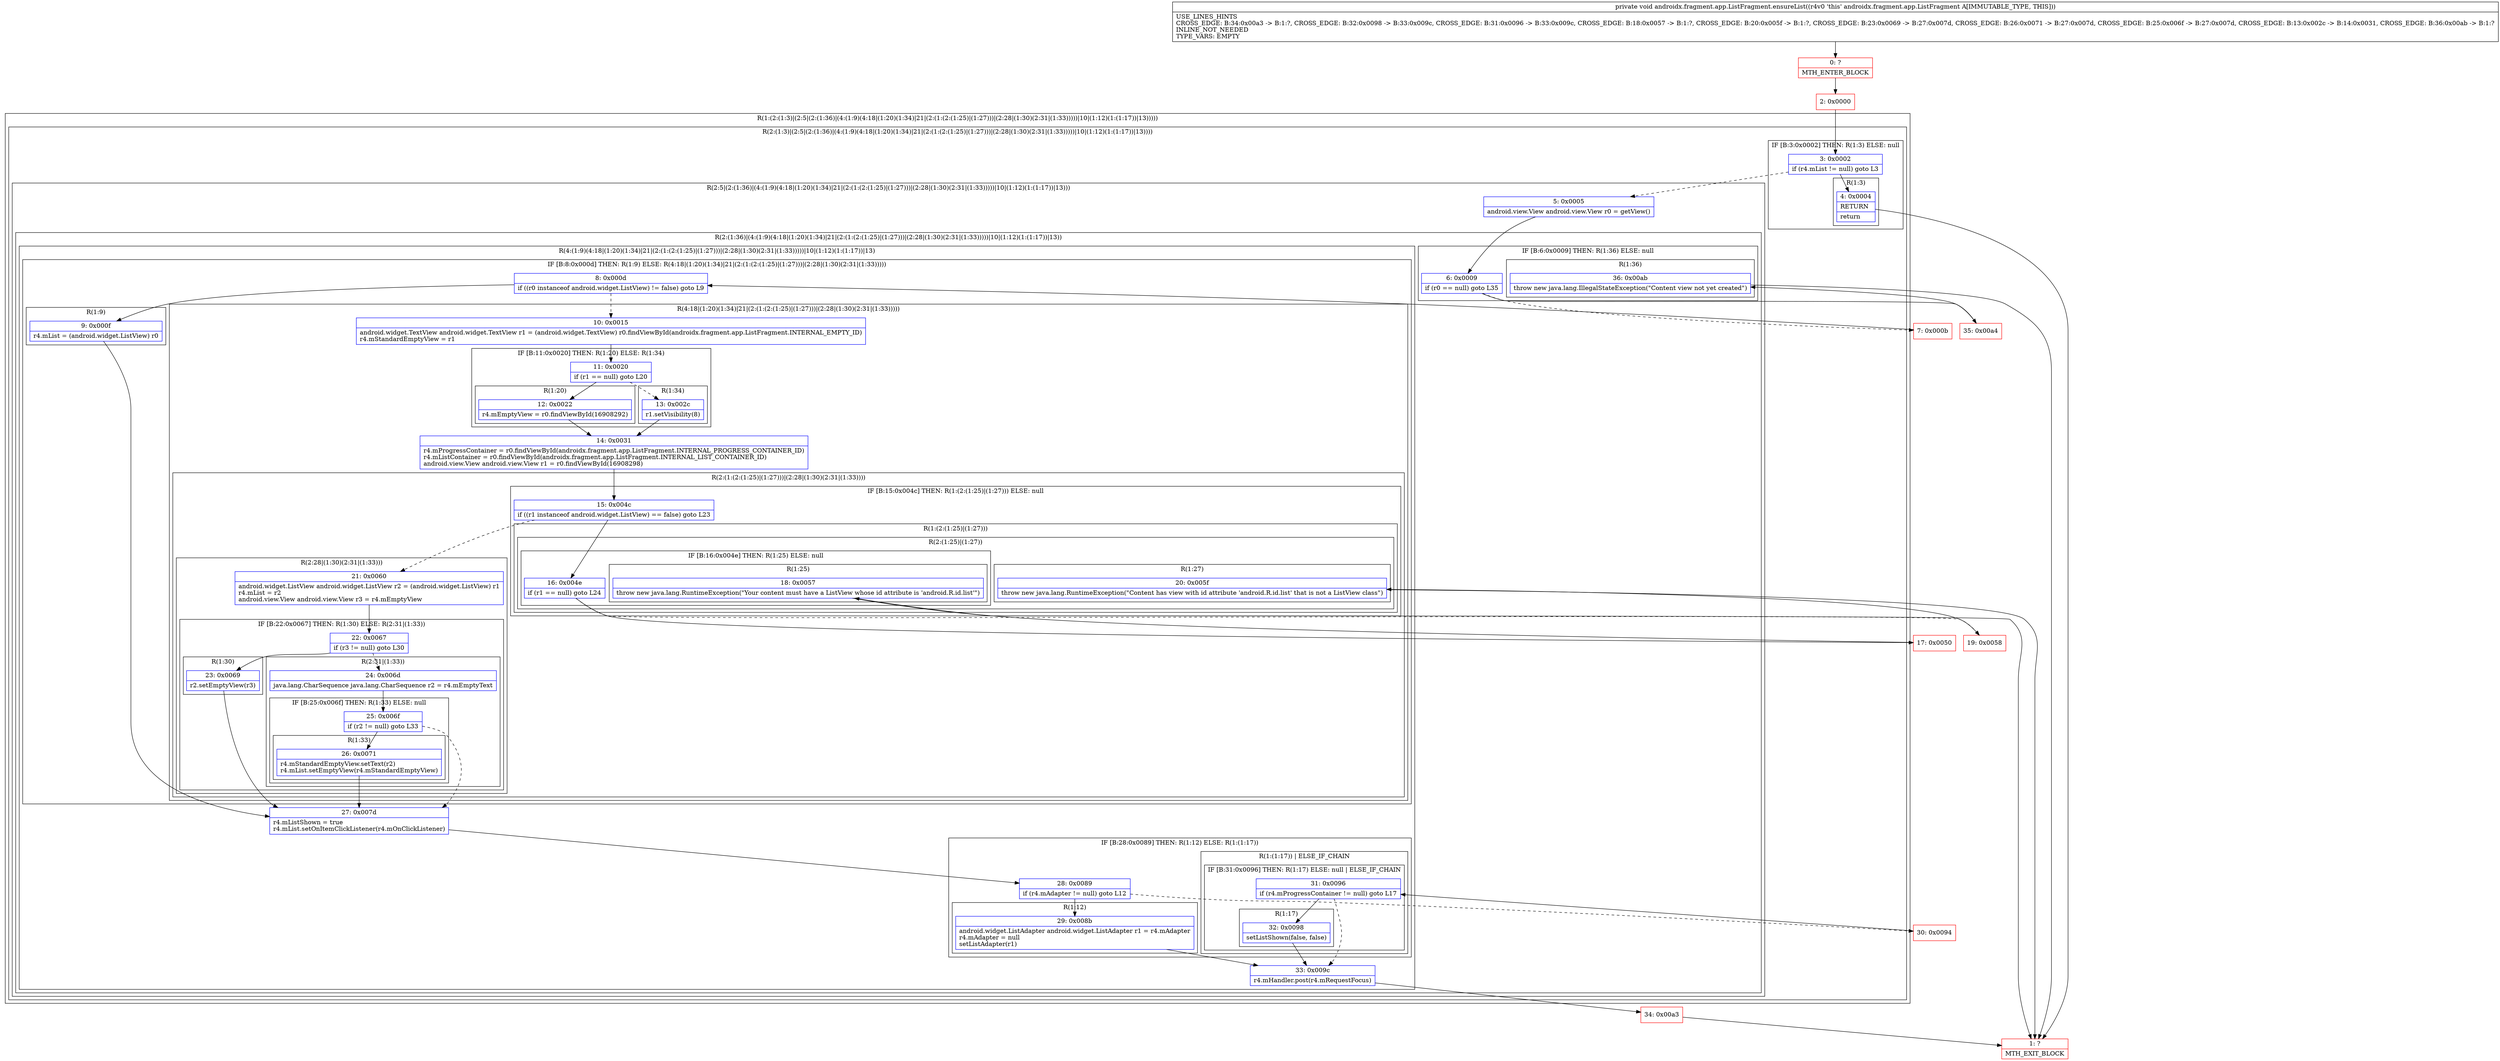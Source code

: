 digraph "CFG forandroidx.fragment.app.ListFragment.ensureList()V" {
subgraph cluster_Region_1499473551 {
label = "R(1:(2:(1:3)|(2:5|(2:(1:36)|(4:(1:9)(4:18|(1:20)(1:34)|21|(2:(1:(2:(1:25)|(1:27)))|(2:28|(1:30)(2:31|(1:33)))))|10|(1:12)(1:(1:17))|13)))))";
node [shape=record,color=blue];
subgraph cluster_Region_574616911 {
label = "R(2:(1:3)|(2:5|(2:(1:36)|(4:(1:9)(4:18|(1:20)(1:34)|21|(2:(1:(2:(1:25)|(1:27)))|(2:28|(1:30)(2:31|(1:33)))))|10|(1:12)(1:(1:17))|13))))";
node [shape=record,color=blue];
subgraph cluster_IfRegion_1131603998 {
label = "IF [B:3:0x0002] THEN: R(1:3) ELSE: null";
node [shape=record,color=blue];
Node_3 [shape=record,label="{3\:\ 0x0002|if (r4.mList != null) goto L3\l}"];
subgraph cluster_Region_1071518578 {
label = "R(1:3)";
node [shape=record,color=blue];
Node_4 [shape=record,label="{4\:\ 0x0004|RETURN\l|return\l}"];
}
}
subgraph cluster_Region_1029108277 {
label = "R(2:5|(2:(1:36)|(4:(1:9)(4:18|(1:20)(1:34)|21|(2:(1:(2:(1:25)|(1:27)))|(2:28|(1:30)(2:31|(1:33)))))|10|(1:12)(1:(1:17))|13)))";
node [shape=record,color=blue];
Node_5 [shape=record,label="{5\:\ 0x0005|android.view.View android.view.View r0 = getView()\l}"];
subgraph cluster_Region_1741823576 {
label = "R(2:(1:36)|(4:(1:9)(4:18|(1:20)(1:34)|21|(2:(1:(2:(1:25)|(1:27)))|(2:28|(1:30)(2:31|(1:33)))))|10|(1:12)(1:(1:17))|13))";
node [shape=record,color=blue];
subgraph cluster_IfRegion_1730308765 {
label = "IF [B:6:0x0009] THEN: R(1:36) ELSE: null";
node [shape=record,color=blue];
Node_6 [shape=record,label="{6\:\ 0x0009|if (r0 == null) goto L35\l}"];
subgraph cluster_Region_974785120 {
label = "R(1:36)";
node [shape=record,color=blue];
Node_36 [shape=record,label="{36\:\ 0x00ab|throw new java.lang.IllegalStateException(\"Content view not yet created\")\l}"];
}
}
subgraph cluster_Region_1862018853 {
label = "R(4:(1:9)(4:18|(1:20)(1:34)|21|(2:(1:(2:(1:25)|(1:27)))|(2:28|(1:30)(2:31|(1:33)))))|10|(1:12)(1:(1:17))|13)";
node [shape=record,color=blue];
subgraph cluster_IfRegion_1898324839 {
label = "IF [B:8:0x000d] THEN: R(1:9) ELSE: R(4:18|(1:20)(1:34)|21|(2:(1:(2:(1:25)|(1:27)))|(2:28|(1:30)(2:31|(1:33)))))";
node [shape=record,color=blue];
Node_8 [shape=record,label="{8\:\ 0x000d|if ((r0 instanceof android.widget.ListView) != false) goto L9\l}"];
subgraph cluster_Region_93012400 {
label = "R(1:9)";
node [shape=record,color=blue];
Node_9 [shape=record,label="{9\:\ 0x000f|r4.mList = (android.widget.ListView) r0\l}"];
}
subgraph cluster_Region_264690798 {
label = "R(4:18|(1:20)(1:34)|21|(2:(1:(2:(1:25)|(1:27)))|(2:28|(1:30)(2:31|(1:33)))))";
node [shape=record,color=blue];
Node_10 [shape=record,label="{10\:\ 0x0015|android.widget.TextView android.widget.TextView r1 = (android.widget.TextView) r0.findViewById(androidx.fragment.app.ListFragment.INTERNAL_EMPTY_ID)\lr4.mStandardEmptyView = r1\l}"];
subgraph cluster_IfRegion_993595549 {
label = "IF [B:11:0x0020] THEN: R(1:20) ELSE: R(1:34)";
node [shape=record,color=blue];
Node_11 [shape=record,label="{11\:\ 0x0020|if (r1 == null) goto L20\l}"];
subgraph cluster_Region_2068068745 {
label = "R(1:20)";
node [shape=record,color=blue];
Node_12 [shape=record,label="{12\:\ 0x0022|r4.mEmptyView = r0.findViewById(16908292)\l}"];
}
subgraph cluster_Region_1692422283 {
label = "R(1:34)";
node [shape=record,color=blue];
Node_13 [shape=record,label="{13\:\ 0x002c|r1.setVisibility(8)\l}"];
}
}
Node_14 [shape=record,label="{14\:\ 0x0031|r4.mProgressContainer = r0.findViewById(androidx.fragment.app.ListFragment.INTERNAL_PROGRESS_CONTAINER_ID)\lr4.mListContainer = r0.findViewById(androidx.fragment.app.ListFragment.INTERNAL_LIST_CONTAINER_ID)\landroid.view.View android.view.View r1 = r0.findViewById(16908298)\l}"];
subgraph cluster_Region_561445899 {
label = "R(2:(1:(2:(1:25)|(1:27)))|(2:28|(1:30)(2:31|(1:33))))";
node [shape=record,color=blue];
subgraph cluster_IfRegion_1568462293 {
label = "IF [B:15:0x004c] THEN: R(1:(2:(1:25)|(1:27))) ELSE: null";
node [shape=record,color=blue];
Node_15 [shape=record,label="{15\:\ 0x004c|if ((r1 instanceof android.widget.ListView) == false) goto L23\l}"];
subgraph cluster_Region_1453393571 {
label = "R(1:(2:(1:25)|(1:27)))";
node [shape=record,color=blue];
subgraph cluster_Region_1006788381 {
label = "R(2:(1:25)|(1:27))";
node [shape=record,color=blue];
subgraph cluster_IfRegion_128857986 {
label = "IF [B:16:0x004e] THEN: R(1:25) ELSE: null";
node [shape=record,color=blue];
Node_16 [shape=record,label="{16\:\ 0x004e|if (r1 == null) goto L24\l}"];
subgraph cluster_Region_868782775 {
label = "R(1:25)";
node [shape=record,color=blue];
Node_18 [shape=record,label="{18\:\ 0x0057|throw new java.lang.RuntimeException(\"Your content must have a ListView whose id attribute is 'android.R.id.list'\")\l}"];
}
}
subgraph cluster_Region_633906785 {
label = "R(1:27)";
node [shape=record,color=blue];
Node_20 [shape=record,label="{20\:\ 0x005f|throw new java.lang.RuntimeException(\"Content has view with id attribute 'android.R.id.list' that is not a ListView class\")\l}"];
}
}
}
}
subgraph cluster_Region_1960862226 {
label = "R(2:28|(1:30)(2:31|(1:33)))";
node [shape=record,color=blue];
Node_21 [shape=record,label="{21\:\ 0x0060|android.widget.ListView android.widget.ListView r2 = (android.widget.ListView) r1\lr4.mList = r2\landroid.view.View android.view.View r3 = r4.mEmptyView\l}"];
subgraph cluster_IfRegion_688631289 {
label = "IF [B:22:0x0067] THEN: R(1:30) ELSE: R(2:31|(1:33))";
node [shape=record,color=blue];
Node_22 [shape=record,label="{22\:\ 0x0067|if (r3 != null) goto L30\l}"];
subgraph cluster_Region_316801037 {
label = "R(1:30)";
node [shape=record,color=blue];
Node_23 [shape=record,label="{23\:\ 0x0069|r2.setEmptyView(r3)\l}"];
}
subgraph cluster_Region_1609538941 {
label = "R(2:31|(1:33))";
node [shape=record,color=blue];
Node_24 [shape=record,label="{24\:\ 0x006d|java.lang.CharSequence java.lang.CharSequence r2 = r4.mEmptyText\l}"];
subgraph cluster_IfRegion_677938272 {
label = "IF [B:25:0x006f] THEN: R(1:33) ELSE: null";
node [shape=record,color=blue];
Node_25 [shape=record,label="{25\:\ 0x006f|if (r2 != null) goto L33\l}"];
subgraph cluster_Region_713562888 {
label = "R(1:33)";
node [shape=record,color=blue];
Node_26 [shape=record,label="{26\:\ 0x0071|r4.mStandardEmptyView.setText(r2)\lr4.mList.setEmptyView(r4.mStandardEmptyView)\l}"];
}
}
}
}
}
}
}
}
Node_27 [shape=record,label="{27\:\ 0x007d|r4.mListShown = true\lr4.mList.setOnItemClickListener(r4.mOnClickListener)\l}"];
subgraph cluster_IfRegion_2072131685 {
label = "IF [B:28:0x0089] THEN: R(1:12) ELSE: R(1:(1:17))";
node [shape=record,color=blue];
Node_28 [shape=record,label="{28\:\ 0x0089|if (r4.mAdapter != null) goto L12\l}"];
subgraph cluster_Region_1587023813 {
label = "R(1:12)";
node [shape=record,color=blue];
Node_29 [shape=record,label="{29\:\ 0x008b|android.widget.ListAdapter android.widget.ListAdapter r1 = r4.mAdapter\lr4.mAdapter = null\lsetListAdapter(r1)\l}"];
}
subgraph cluster_Region_1431730879 {
label = "R(1:(1:17)) | ELSE_IF_CHAIN\l";
node [shape=record,color=blue];
subgraph cluster_IfRegion_578553736 {
label = "IF [B:31:0x0096] THEN: R(1:17) ELSE: null | ELSE_IF_CHAIN\l";
node [shape=record,color=blue];
Node_31 [shape=record,label="{31\:\ 0x0096|if (r4.mProgressContainer != null) goto L17\l}"];
subgraph cluster_Region_1114068488 {
label = "R(1:17)";
node [shape=record,color=blue];
Node_32 [shape=record,label="{32\:\ 0x0098|setListShown(false, false)\l}"];
}
}
}
}
Node_33 [shape=record,label="{33\:\ 0x009c|r4.mHandler.post(r4.mRequestFocus)\l}"];
}
}
}
}
}
Node_0 [shape=record,color=red,label="{0\:\ ?|MTH_ENTER_BLOCK\l}"];
Node_2 [shape=record,color=red,label="{2\:\ 0x0000}"];
Node_1 [shape=record,color=red,label="{1\:\ ?|MTH_EXIT_BLOCK\l}"];
Node_7 [shape=record,color=red,label="{7\:\ 0x000b}"];
Node_34 [shape=record,color=red,label="{34\:\ 0x00a3}"];
Node_30 [shape=record,color=red,label="{30\:\ 0x0094}"];
Node_17 [shape=record,color=red,label="{17\:\ 0x0050}"];
Node_19 [shape=record,color=red,label="{19\:\ 0x0058}"];
Node_35 [shape=record,color=red,label="{35\:\ 0x00a4}"];
MethodNode[shape=record,label="{private void androidx.fragment.app.ListFragment.ensureList((r4v0 'this' androidx.fragment.app.ListFragment A[IMMUTABLE_TYPE, THIS]))  | USE_LINES_HINTS\lCROSS_EDGE: B:34:0x00a3 \-\> B:1:?, CROSS_EDGE: B:32:0x0098 \-\> B:33:0x009c, CROSS_EDGE: B:31:0x0096 \-\> B:33:0x009c, CROSS_EDGE: B:18:0x0057 \-\> B:1:?, CROSS_EDGE: B:20:0x005f \-\> B:1:?, CROSS_EDGE: B:23:0x0069 \-\> B:27:0x007d, CROSS_EDGE: B:26:0x0071 \-\> B:27:0x007d, CROSS_EDGE: B:25:0x006f \-\> B:27:0x007d, CROSS_EDGE: B:13:0x002c \-\> B:14:0x0031, CROSS_EDGE: B:36:0x00ab \-\> B:1:?\lINLINE_NOT_NEEDED\lTYPE_VARS: EMPTY\l}"];
MethodNode -> Node_0;Node_3 -> Node_4;
Node_3 -> Node_5[style=dashed];
Node_4 -> Node_1;
Node_5 -> Node_6;
Node_6 -> Node_7[style=dashed];
Node_6 -> Node_35;
Node_36 -> Node_1;
Node_8 -> Node_9;
Node_8 -> Node_10[style=dashed];
Node_9 -> Node_27;
Node_10 -> Node_11;
Node_11 -> Node_12;
Node_11 -> Node_13[style=dashed];
Node_12 -> Node_14;
Node_13 -> Node_14;
Node_14 -> Node_15;
Node_15 -> Node_16;
Node_15 -> Node_21[style=dashed];
Node_16 -> Node_17;
Node_16 -> Node_19[style=dashed];
Node_18 -> Node_1;
Node_20 -> Node_1;
Node_21 -> Node_22;
Node_22 -> Node_23;
Node_22 -> Node_24[style=dashed];
Node_23 -> Node_27;
Node_24 -> Node_25;
Node_25 -> Node_26;
Node_25 -> Node_27[style=dashed];
Node_26 -> Node_27;
Node_27 -> Node_28;
Node_28 -> Node_29;
Node_28 -> Node_30[style=dashed];
Node_29 -> Node_33;
Node_31 -> Node_32;
Node_31 -> Node_33[style=dashed];
Node_32 -> Node_33;
Node_33 -> Node_34;
Node_0 -> Node_2;
Node_2 -> Node_3;
Node_7 -> Node_8;
Node_34 -> Node_1;
Node_30 -> Node_31;
Node_17 -> Node_18;
Node_19 -> Node_20;
Node_35 -> Node_36;
}

